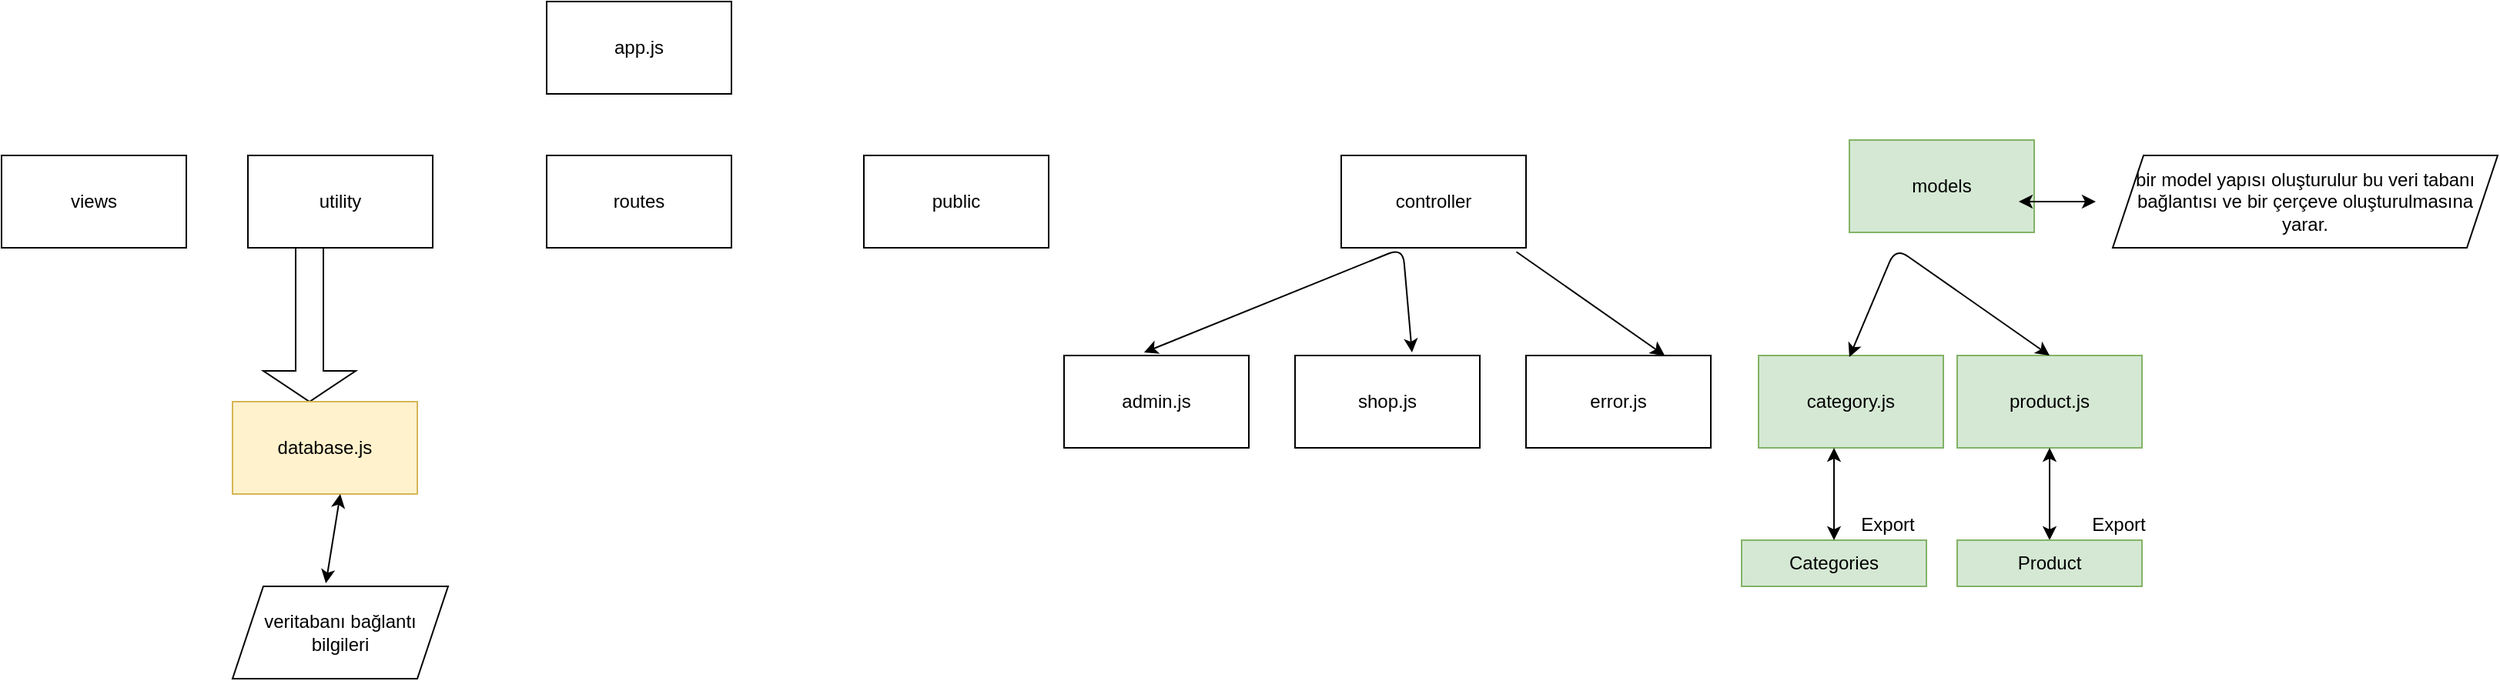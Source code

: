 <mxfile>
    <diagram id="lzujCk9gwKR44xt3fTvg" name="Sayfa -1">
        <mxGraphModel dx="1204" dy="584" grid="1" gridSize="10" guides="1" tooltips="1" connect="1" arrows="1" fold="1" page="1" pageScale="1" pageWidth="1654" pageHeight="1169" math="0" shadow="0">
            <root>
                <mxCell id="0"/>
                <mxCell id="1" parent="0"/>
                <mxCell id="2" value="app.js&lt;br&gt;" style="rounded=0;whiteSpace=wrap;html=1;" parent="1" vertex="1">
                    <mxGeometry x="354" y="20" width="120" height="60" as="geometry"/>
                </mxCell>
                <mxCell id="3" value="models" style="rounded=0;whiteSpace=wrap;html=1;fillColor=#d5e8d4;strokeColor=#82b366;" parent="1" vertex="1">
                    <mxGeometry x="1200" y="110" width="120" height="60" as="geometry"/>
                </mxCell>
                <mxCell id="4" value="controller" style="rounded=0;whiteSpace=wrap;html=1;" parent="1" vertex="1">
                    <mxGeometry x="870" y="120" width="120" height="60" as="geometry"/>
                </mxCell>
                <mxCell id="5" value="public" style="rounded=0;whiteSpace=wrap;html=1;" parent="1" vertex="1">
                    <mxGeometry x="560" y="120" width="120" height="60" as="geometry"/>
                </mxCell>
                <mxCell id="6" value="routes" style="rounded=0;whiteSpace=wrap;html=1;" parent="1" vertex="1">
                    <mxGeometry x="354" y="120" width="120" height="60" as="geometry"/>
                </mxCell>
                <mxCell id="7" value="utility" style="rounded=0;whiteSpace=wrap;html=1;" parent="1" vertex="1">
                    <mxGeometry x="160" y="120" width="120" height="60" as="geometry"/>
                </mxCell>
                <mxCell id="8" value="views" style="rounded=0;whiteSpace=wrap;html=1;" parent="1" vertex="1">
                    <mxGeometry y="120" width="120" height="60" as="geometry"/>
                </mxCell>
                <mxCell id="12" value="Child" style="whiteSpace=wrap;html=1;treeFolding=1;treeMoving=1;newEdgeStyle={&quot;edgeStyle&quot;:&quot;elbowEdgeStyle&quot;,&quot;startArrow&quot;:&quot;none&quot;,&quot;endArrow&quot;:&quot;none&quot;};" parent="1" vertex="1" visible="0">
                    <mxGeometry x="175" y="390" width="120" height="40" as="geometry"/>
                </mxCell>
                <mxCell id="19" value="" style="shape=singleArrow;direction=south;whiteSpace=wrap;html=1;" parent="1" vertex="1">
                    <mxGeometry x="170" y="180" width="60" height="100" as="geometry"/>
                </mxCell>
                <mxCell id="21" value="database.js&lt;br&gt;" style="rounded=0;whiteSpace=wrap;html=1;fillColor=#fff2cc;strokeColor=#d6b656;" parent="1" vertex="1">
                    <mxGeometry x="150" y="280" width="120" height="60" as="geometry"/>
                </mxCell>
                <mxCell id="22" value="veritabanı bağlantı bilgileri" style="shape=parallelogram;perimeter=parallelogramPerimeter;whiteSpace=wrap;html=1;fixedSize=1;" parent="1" vertex="1">
                    <mxGeometry x="150" y="400" width="140" height="60" as="geometry"/>
                </mxCell>
                <mxCell id="23" value="" style="endArrow=classic;startArrow=classic;html=1;exitX=0.433;exitY=-0.033;exitDx=0;exitDy=0;exitPerimeter=0;" parent="1" source="22" edge="1">
                    <mxGeometry width="50" height="50" relative="1" as="geometry">
                        <mxPoint x="170" y="390" as="sourcePoint"/>
                        <mxPoint x="220" y="340" as="targetPoint"/>
                    </mxGeometry>
                </mxCell>
                <mxCell id="24" value="product.js" style="rounded=0;whiteSpace=wrap;html=1;fillColor=#d5e8d4;strokeColor=#82b366;" parent="1" vertex="1">
                    <mxGeometry x="1270" y="250" width="120" height="60" as="geometry"/>
                </mxCell>
                <mxCell id="25" value="category.js" style="rounded=0;whiteSpace=wrap;html=1;fillColor=#d5e8d4;strokeColor=#82b366;" parent="1" vertex="1">
                    <mxGeometry x="1141" y="250" width="120" height="60" as="geometry"/>
                </mxCell>
                <mxCell id="27" value="" style="endArrow=classic;startArrow=classic;html=1;exitX=0.583;exitY=0.017;exitDx=0;exitDy=0;exitPerimeter=0;entryX=0.5;entryY=0;entryDx=0;entryDy=0;" parent="1" target="24" edge="1">
                    <mxGeometry width="50" height="50" relative="1" as="geometry">
                        <mxPoint x="1199.96" y="251.02" as="sourcePoint"/>
                        <mxPoint x="1350" y="190" as="targetPoint"/>
                        <Array as="points">
                            <mxPoint x="1230" y="180"/>
                        </Array>
                    </mxGeometry>
                </mxCell>
                <mxCell id="28" value="bir model yapısı oluşturulur bu veri tabanı bağlantısı ve bir çerçeve oluşturulmasına yarar." style="shape=parallelogram;perimeter=parallelogramPerimeter;whiteSpace=wrap;html=1;fixedSize=1;" parent="1" vertex="1">
                    <mxGeometry x="1371" y="120" width="250" height="60" as="geometry"/>
                </mxCell>
                <mxCell id="29" value="" style="endArrow=classic;startArrow=classic;html=1;" parent="1" edge="1">
                    <mxGeometry width="50" height="50" relative="1" as="geometry">
                        <mxPoint x="1310" y="150" as="sourcePoint"/>
                        <mxPoint x="1360" y="150" as="targetPoint"/>
                    </mxGeometry>
                </mxCell>
                <mxCell id="30" value="" style="endArrow=classic;startArrow=classic;html=1;" parent="1" edge="1">
                    <mxGeometry width="50" height="50" relative="1" as="geometry">
                        <mxPoint x="1330" y="370" as="sourcePoint"/>
                        <mxPoint x="1330" y="310" as="targetPoint"/>
                    </mxGeometry>
                </mxCell>
                <mxCell id="31" value="Product&lt;br&gt;" style="rounded=0;whiteSpace=wrap;html=1;fillColor=#d5e8d4;strokeColor=#82b366;" parent="1" vertex="1">
                    <mxGeometry x="1270" y="370" width="120" height="30" as="geometry"/>
                </mxCell>
                <mxCell id="32" value="Export" style="text;html=1;strokeColor=none;fillColor=none;align=center;verticalAlign=middle;whiteSpace=wrap;rounded=0;" parent="1" vertex="1">
                    <mxGeometry x="1330" y="350" width="90" height="20" as="geometry"/>
                </mxCell>
                <mxCell id="33" value="Categories&lt;br&gt;" style="rounded=0;whiteSpace=wrap;html=1;fillColor=#d5e8d4;strokeColor=#82b366;" parent="1" vertex="1">
                    <mxGeometry x="1130" y="370" width="120" height="30" as="geometry"/>
                </mxCell>
                <mxCell id="34" value="Export" style="text;html=1;strokeColor=none;fillColor=none;align=center;verticalAlign=middle;whiteSpace=wrap;rounded=0;" parent="1" vertex="1">
                    <mxGeometry x="1180" y="350" width="90" height="20" as="geometry"/>
                </mxCell>
                <mxCell id="35" value="" style="endArrow=classic;startArrow=classic;html=1;" parent="1" edge="1">
                    <mxGeometry width="50" height="50" relative="1" as="geometry">
                        <mxPoint x="1190" y="370" as="sourcePoint"/>
                        <mxPoint x="1190" y="310" as="targetPoint"/>
                    </mxGeometry>
                </mxCell>
                <mxCell id="36" value="admin.js&lt;br&gt;" style="rounded=0;whiteSpace=wrap;html=1;" vertex="1" parent="1">
                    <mxGeometry x="690" y="250" width="120" height="60" as="geometry"/>
                </mxCell>
                <mxCell id="37" value="shop.js" style="rounded=0;whiteSpace=wrap;html=1;" vertex="1" parent="1">
                    <mxGeometry x="840" y="250" width="120" height="60" as="geometry"/>
                </mxCell>
                <mxCell id="38" value="error.js&lt;br&gt;" style="rounded=0;whiteSpace=wrap;html=1;" vertex="1" parent="1">
                    <mxGeometry x="990" y="250" width="120" height="60" as="geometry"/>
                </mxCell>
                <mxCell id="39" value="" style="endArrow=classic;startArrow=classic;html=1;entryX=0.433;entryY=-0.033;entryDx=0;entryDy=0;entryPerimeter=0;exitX=0.633;exitY=-0.033;exitDx=0;exitDy=0;exitPerimeter=0;" edge="1" parent="1" source="37" target="36">
                    <mxGeometry width="50" height="50" relative="1" as="geometry">
                        <mxPoint x="842" y="240" as="sourcePoint"/>
                        <mxPoint x="892" y="190" as="targetPoint"/>
                        <Array as="points">
                            <mxPoint x="910" y="180"/>
                        </Array>
                    </mxGeometry>
                </mxCell>
                <mxCell id="40" value="" style="endArrow=classic;startArrow=classic;html=1;entryX=0.75;entryY=0;entryDx=0;entryDy=0;" edge="1" parent="1" target="38">
                    <mxGeometry width="50" height="50" relative="1" as="geometry">
                        <mxPoint x="1080" y="250" as="sourcePoint"/>
                        <mxPoint x="1030" y="190" as="targetPoint"/>
                        <Array as="points">
                            <mxPoint x="980" y="180"/>
                        </Array>
                    </mxGeometry>
                </mxCell>
            </root>
        </mxGraphModel>
    </diagram>
</mxfile>